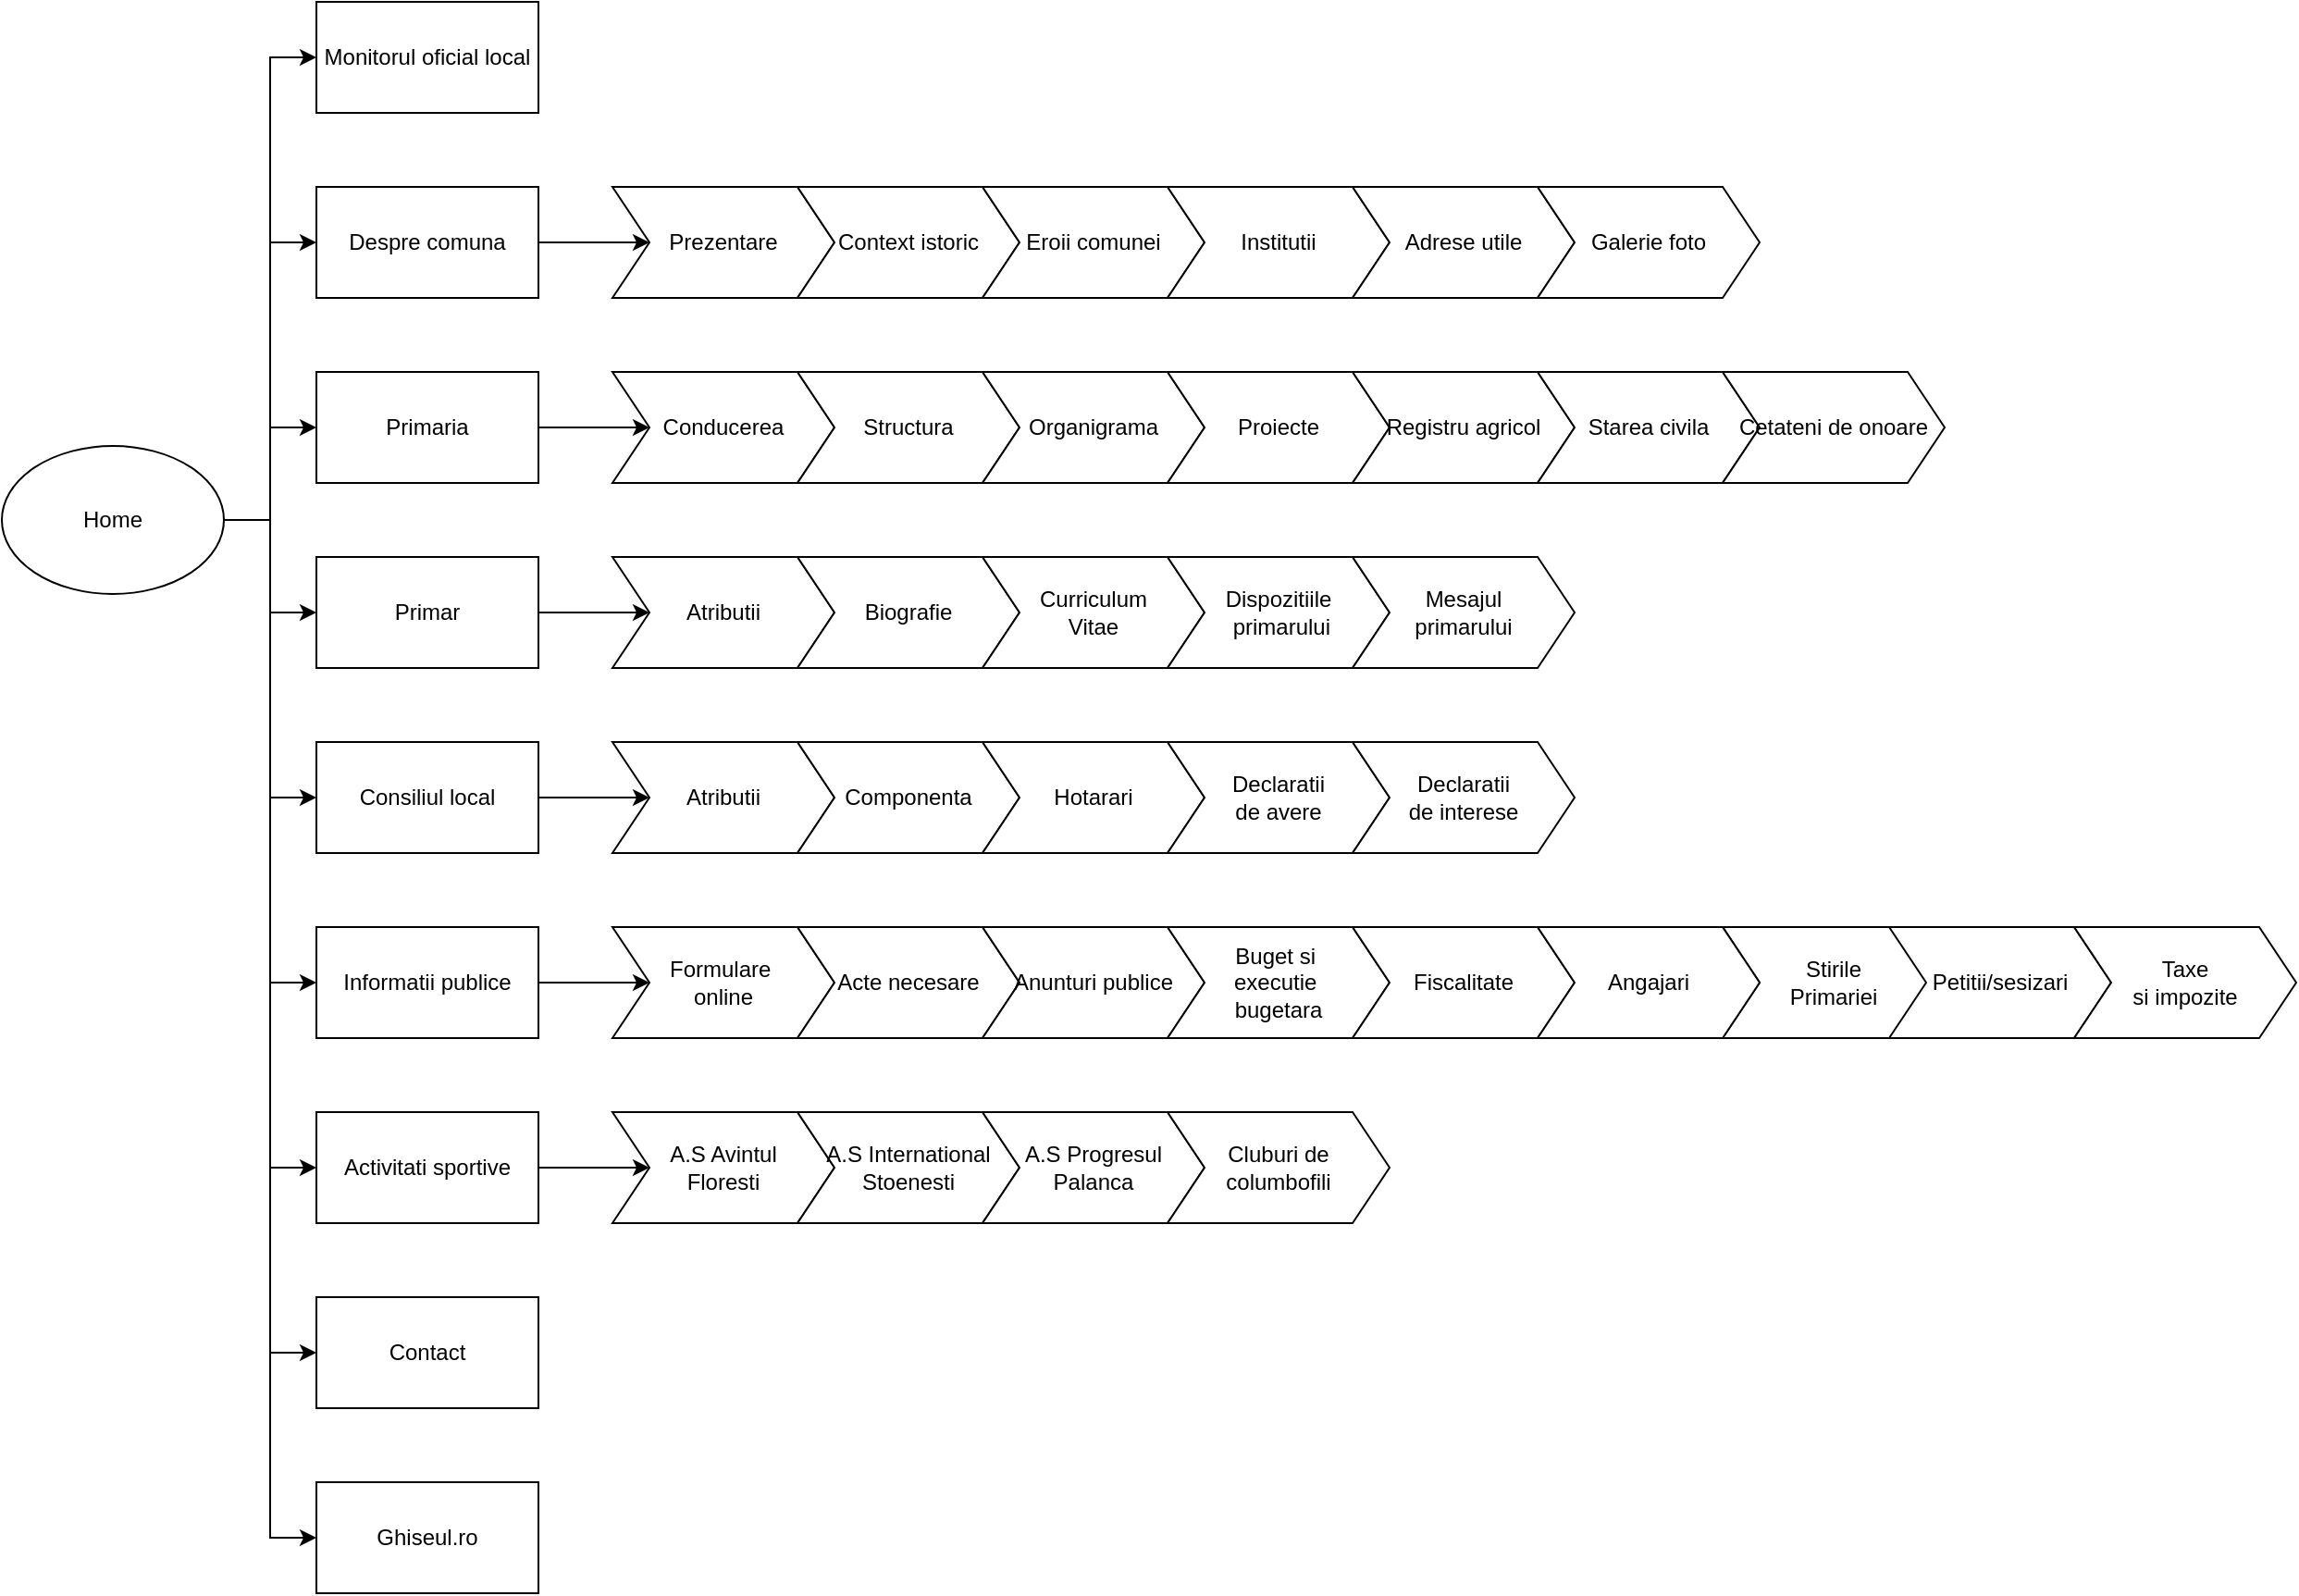 <mxfile version="15.7.0" type="github">
  <diagram id="prtHgNgQTEPvFCAcTncT" name="Page-1">
    <mxGraphModel dx="1335" dy="800" grid="1" gridSize="10" guides="1" tooltips="1" connect="1" arrows="1" fold="1" page="1" pageScale="1" pageWidth="827" pageHeight="1169" math="0" shadow="0">
      <root>
        <mxCell id="0" />
        <mxCell id="1" parent="0" />
        <mxCell id="8VwbSVBexLTumoBQLBj--3" value="Monitorul oficial local" style="rounded=0;whiteSpace=wrap;html=1;" vertex="1" parent="1">
          <mxGeometry x="200" y="120" width="120" height="60" as="geometry" />
        </mxCell>
        <mxCell id="8VwbSVBexLTumoBQLBj--30" style="edgeStyle=orthogonalEdgeStyle;rounded=0;orthogonalLoop=1;jettySize=auto;html=1;exitX=1;exitY=0.5;exitDx=0;exitDy=0;entryX=0;entryY=0.5;entryDx=0;entryDy=0;" edge="1" parent="1" source="8VwbSVBexLTumoBQLBj--4" target="8VwbSVBexLTumoBQLBj--24">
          <mxGeometry relative="1" as="geometry" />
        </mxCell>
        <mxCell id="8VwbSVBexLTumoBQLBj--4" value="Despre comuna" style="rounded=0;whiteSpace=wrap;html=1;" vertex="1" parent="1">
          <mxGeometry x="200" y="220" width="120" height="60" as="geometry" />
        </mxCell>
        <mxCell id="8VwbSVBexLTumoBQLBj--37" style="edgeStyle=orthogonalEdgeStyle;rounded=0;orthogonalLoop=1;jettySize=auto;html=1;exitX=1;exitY=0.5;exitDx=0;exitDy=0;entryX=0;entryY=0.5;entryDx=0;entryDy=0;" edge="1" parent="1" source="8VwbSVBexLTumoBQLBj--5" target="8VwbSVBexLTumoBQLBj--32">
          <mxGeometry relative="1" as="geometry" />
        </mxCell>
        <mxCell id="8VwbSVBexLTumoBQLBj--5" value="Primaria" style="rounded=0;whiteSpace=wrap;html=1;" vertex="1" parent="1">
          <mxGeometry x="200" y="320" width="120" height="60" as="geometry" />
        </mxCell>
        <mxCell id="8VwbSVBexLTumoBQLBj--54" style="edgeStyle=orthogonalEdgeStyle;rounded=0;orthogonalLoop=1;jettySize=auto;html=1;exitX=1;exitY=0.5;exitDx=0;exitDy=0;entryX=0;entryY=0.5;entryDx=0;entryDy=0;" edge="1" parent="1" source="8VwbSVBexLTumoBQLBj--6" target="8VwbSVBexLTumoBQLBj--49">
          <mxGeometry relative="1" as="geometry" />
        </mxCell>
        <mxCell id="8VwbSVBexLTumoBQLBj--6" value="Consiliul local" style="rounded=0;whiteSpace=wrap;html=1;" vertex="1" parent="1">
          <mxGeometry x="200" y="520" width="120" height="60" as="geometry" />
        </mxCell>
        <mxCell id="8VwbSVBexLTumoBQLBj--47" style="edgeStyle=orthogonalEdgeStyle;rounded=0;orthogonalLoop=1;jettySize=auto;html=1;exitX=1;exitY=0.5;exitDx=0;exitDy=0;" edge="1" parent="1" source="8VwbSVBexLTumoBQLBj--7" target="8VwbSVBexLTumoBQLBj--42">
          <mxGeometry relative="1" as="geometry" />
        </mxCell>
        <mxCell id="8VwbSVBexLTumoBQLBj--7" value="Primar" style="rounded=0;whiteSpace=wrap;html=1;" vertex="1" parent="1">
          <mxGeometry x="200" y="420" width="120" height="60" as="geometry" />
        </mxCell>
        <mxCell id="8VwbSVBexLTumoBQLBj--65" style="edgeStyle=orthogonalEdgeStyle;rounded=0;orthogonalLoop=1;jettySize=auto;html=1;exitX=1;exitY=0.5;exitDx=0;exitDy=0;entryX=0;entryY=0.5;entryDx=0;entryDy=0;" edge="1" parent="1" source="8VwbSVBexLTumoBQLBj--8" target="8VwbSVBexLTumoBQLBj--56">
          <mxGeometry relative="1" as="geometry" />
        </mxCell>
        <mxCell id="8VwbSVBexLTumoBQLBj--8" value="Informatii publice" style="rounded=0;whiteSpace=wrap;html=1;" vertex="1" parent="1">
          <mxGeometry x="200" y="620" width="120" height="60" as="geometry" />
        </mxCell>
        <mxCell id="8VwbSVBexLTumoBQLBj--73" style="edgeStyle=orthogonalEdgeStyle;rounded=0;orthogonalLoop=1;jettySize=auto;html=1;exitX=1;exitY=0.5;exitDx=0;exitDy=0;entryX=0;entryY=0.5;entryDx=0;entryDy=0;" edge="1" parent="1" source="8VwbSVBexLTumoBQLBj--9" target="8VwbSVBexLTumoBQLBj--69">
          <mxGeometry relative="1" as="geometry" />
        </mxCell>
        <mxCell id="8VwbSVBexLTumoBQLBj--9" value="Activitati sportive" style="rounded=0;whiteSpace=wrap;html=1;" vertex="1" parent="1">
          <mxGeometry x="200" y="720" width="120" height="60" as="geometry" />
        </mxCell>
        <mxCell id="8VwbSVBexLTumoBQLBj--10" value="Contact" style="rounded=0;whiteSpace=wrap;html=1;" vertex="1" parent="1">
          <mxGeometry x="200" y="820" width="120" height="60" as="geometry" />
        </mxCell>
        <mxCell id="8VwbSVBexLTumoBQLBj--15" style="edgeStyle=orthogonalEdgeStyle;rounded=0;orthogonalLoop=1;jettySize=auto;html=1;exitX=1;exitY=0.5;exitDx=0;exitDy=0;entryX=0;entryY=0.5;entryDx=0;entryDy=0;" edge="1" parent="1" source="8VwbSVBexLTumoBQLBj--12" target="8VwbSVBexLTumoBQLBj--3">
          <mxGeometry relative="1" as="geometry" />
        </mxCell>
        <mxCell id="8VwbSVBexLTumoBQLBj--17" style="edgeStyle=orthogonalEdgeStyle;rounded=0;orthogonalLoop=1;jettySize=auto;html=1;exitX=1;exitY=0.5;exitDx=0;exitDy=0;entryX=0;entryY=0.5;entryDx=0;entryDy=0;" edge="1" parent="1" source="8VwbSVBexLTumoBQLBj--12" target="8VwbSVBexLTumoBQLBj--4">
          <mxGeometry relative="1" as="geometry" />
        </mxCell>
        <mxCell id="8VwbSVBexLTumoBQLBj--18" style="edgeStyle=orthogonalEdgeStyle;rounded=0;orthogonalLoop=1;jettySize=auto;html=1;exitX=1;exitY=0.5;exitDx=0;exitDy=0;" edge="1" parent="1" source="8VwbSVBexLTumoBQLBj--12" target="8VwbSVBexLTumoBQLBj--5">
          <mxGeometry relative="1" as="geometry" />
        </mxCell>
        <mxCell id="8VwbSVBexLTumoBQLBj--19" style="edgeStyle=orthogonalEdgeStyle;rounded=0;orthogonalLoop=1;jettySize=auto;html=1;exitX=1;exitY=0.5;exitDx=0;exitDy=0;entryX=0;entryY=0.5;entryDx=0;entryDy=0;" edge="1" parent="1" source="8VwbSVBexLTumoBQLBj--12" target="8VwbSVBexLTumoBQLBj--7">
          <mxGeometry relative="1" as="geometry" />
        </mxCell>
        <mxCell id="8VwbSVBexLTumoBQLBj--20" style="edgeStyle=orthogonalEdgeStyle;rounded=0;orthogonalLoop=1;jettySize=auto;html=1;exitX=1;exitY=0.5;exitDx=0;exitDy=0;entryX=0;entryY=0.5;entryDx=0;entryDy=0;" edge="1" parent="1" source="8VwbSVBexLTumoBQLBj--12" target="8VwbSVBexLTumoBQLBj--6">
          <mxGeometry relative="1" as="geometry" />
        </mxCell>
        <mxCell id="8VwbSVBexLTumoBQLBj--21" style="edgeStyle=orthogonalEdgeStyle;rounded=0;orthogonalLoop=1;jettySize=auto;html=1;exitX=1;exitY=0.5;exitDx=0;exitDy=0;entryX=0;entryY=0.5;entryDx=0;entryDy=0;" edge="1" parent="1" source="8VwbSVBexLTumoBQLBj--12" target="8VwbSVBexLTumoBQLBj--8">
          <mxGeometry relative="1" as="geometry" />
        </mxCell>
        <mxCell id="8VwbSVBexLTumoBQLBj--22" style="edgeStyle=orthogonalEdgeStyle;rounded=0;orthogonalLoop=1;jettySize=auto;html=1;exitX=1;exitY=0.5;exitDx=0;exitDy=0;entryX=0;entryY=0.5;entryDx=0;entryDy=0;" edge="1" parent="1" source="8VwbSVBexLTumoBQLBj--12" target="8VwbSVBexLTumoBQLBj--9">
          <mxGeometry relative="1" as="geometry" />
        </mxCell>
        <mxCell id="8VwbSVBexLTumoBQLBj--23" style="edgeStyle=orthogonalEdgeStyle;rounded=0;orthogonalLoop=1;jettySize=auto;html=1;exitX=1;exitY=0.5;exitDx=0;exitDy=0;entryX=0;entryY=0.5;entryDx=0;entryDy=0;" edge="1" parent="1" source="8VwbSVBexLTumoBQLBj--12" target="8VwbSVBexLTumoBQLBj--10">
          <mxGeometry relative="1" as="geometry" />
        </mxCell>
        <mxCell id="8VwbSVBexLTumoBQLBj--68" style="edgeStyle=orthogonalEdgeStyle;rounded=0;orthogonalLoop=1;jettySize=auto;html=1;exitX=1;exitY=0.5;exitDx=0;exitDy=0;entryX=0;entryY=0.5;entryDx=0;entryDy=0;" edge="1" parent="1" source="8VwbSVBexLTumoBQLBj--12" target="8VwbSVBexLTumoBQLBj--67">
          <mxGeometry relative="1" as="geometry" />
        </mxCell>
        <mxCell id="8VwbSVBexLTumoBQLBj--12" value="Home" style="ellipse;whiteSpace=wrap;html=1;" vertex="1" parent="1">
          <mxGeometry x="30" y="360" width="120" height="80" as="geometry" />
        </mxCell>
        <mxCell id="8VwbSVBexLTumoBQLBj--24" value="Prezentare" style="shape=step;perimeter=stepPerimeter;whiteSpace=wrap;html=1;fixedSize=1;" vertex="1" parent="1">
          <mxGeometry x="360" y="220" width="120" height="60" as="geometry" />
        </mxCell>
        <mxCell id="8VwbSVBexLTumoBQLBj--25" value="Context istoric" style="shape=step;perimeter=stepPerimeter;whiteSpace=wrap;html=1;fixedSize=1;" vertex="1" parent="1">
          <mxGeometry x="460" y="220" width="120" height="60" as="geometry" />
        </mxCell>
        <mxCell id="8VwbSVBexLTumoBQLBj--26" value="Eroii comunei" style="shape=step;perimeter=stepPerimeter;whiteSpace=wrap;html=1;fixedSize=1;" vertex="1" parent="1">
          <mxGeometry x="560" y="220" width="120" height="60" as="geometry" />
        </mxCell>
        <mxCell id="8VwbSVBexLTumoBQLBj--27" value="Institutii&lt;br&gt;" style="shape=step;perimeter=stepPerimeter;whiteSpace=wrap;html=1;fixedSize=1;" vertex="1" parent="1">
          <mxGeometry x="660" y="220" width="120" height="60" as="geometry" />
        </mxCell>
        <mxCell id="8VwbSVBexLTumoBQLBj--28" value="Adrese utile" style="shape=step;perimeter=stepPerimeter;whiteSpace=wrap;html=1;fixedSize=1;" vertex="1" parent="1">
          <mxGeometry x="760" y="220" width="120" height="60" as="geometry" />
        </mxCell>
        <mxCell id="8VwbSVBexLTumoBQLBj--29" value="Galerie foto" style="shape=step;perimeter=stepPerimeter;whiteSpace=wrap;html=1;fixedSize=1;" vertex="1" parent="1">
          <mxGeometry x="860" y="220" width="120" height="60" as="geometry" />
        </mxCell>
        <mxCell id="8VwbSVBexLTumoBQLBj--32" value="Conducerea" style="shape=step;perimeter=stepPerimeter;whiteSpace=wrap;html=1;fixedSize=1;" vertex="1" parent="1">
          <mxGeometry x="360" y="320" width="120" height="60" as="geometry" />
        </mxCell>
        <mxCell id="8VwbSVBexLTumoBQLBj--33" value="Structura" style="shape=step;perimeter=stepPerimeter;whiteSpace=wrap;html=1;fixedSize=1;" vertex="1" parent="1">
          <mxGeometry x="460" y="320" width="120" height="60" as="geometry" />
        </mxCell>
        <mxCell id="8VwbSVBexLTumoBQLBj--34" value="Organigrama" style="shape=step;perimeter=stepPerimeter;whiteSpace=wrap;html=1;fixedSize=1;" vertex="1" parent="1">
          <mxGeometry x="560" y="320" width="120" height="60" as="geometry" />
        </mxCell>
        <mxCell id="8VwbSVBexLTumoBQLBj--35" value="Proiecte" style="shape=step;perimeter=stepPerimeter;whiteSpace=wrap;html=1;fixedSize=1;" vertex="1" parent="1">
          <mxGeometry x="660" y="320" width="120" height="60" as="geometry" />
        </mxCell>
        <mxCell id="8VwbSVBexLTumoBQLBj--36" value="Registru agricol" style="shape=step;perimeter=stepPerimeter;whiteSpace=wrap;html=1;fixedSize=1;" vertex="1" parent="1">
          <mxGeometry x="760" y="320" width="120" height="60" as="geometry" />
        </mxCell>
        <mxCell id="8VwbSVBexLTumoBQLBj--38" value="Starea civila" style="shape=step;perimeter=stepPerimeter;whiteSpace=wrap;html=1;fixedSize=1;" vertex="1" parent="1">
          <mxGeometry x="860" y="320" width="120" height="60" as="geometry" />
        </mxCell>
        <mxCell id="8VwbSVBexLTumoBQLBj--39" value="Cetateni de onoare" style="shape=step;perimeter=stepPerimeter;whiteSpace=wrap;html=1;fixedSize=1;" vertex="1" parent="1">
          <mxGeometry x="960" y="320" width="120" height="60" as="geometry" />
        </mxCell>
        <mxCell id="8VwbSVBexLTumoBQLBj--42" value="Atributii" style="shape=step;perimeter=stepPerimeter;whiteSpace=wrap;html=1;fixedSize=1;" vertex="1" parent="1">
          <mxGeometry x="360" y="420" width="120" height="60" as="geometry" />
        </mxCell>
        <mxCell id="8VwbSVBexLTumoBQLBj--43" value="Biografie" style="shape=step;perimeter=stepPerimeter;whiteSpace=wrap;html=1;fixedSize=1;" vertex="1" parent="1">
          <mxGeometry x="460" y="420" width="120" height="60" as="geometry" />
        </mxCell>
        <mxCell id="8VwbSVBexLTumoBQLBj--44" value="Curriculum &lt;br&gt;Vitae" style="shape=step;perimeter=stepPerimeter;whiteSpace=wrap;html=1;fixedSize=1;" vertex="1" parent="1">
          <mxGeometry x="560" y="420" width="120" height="60" as="geometry" />
        </mxCell>
        <mxCell id="8VwbSVBexLTumoBQLBj--45" value="Dispozitiile&lt;br&gt;&amp;nbsp;primarului&lt;br&gt;" style="shape=step;perimeter=stepPerimeter;whiteSpace=wrap;html=1;fixedSize=1;" vertex="1" parent="1">
          <mxGeometry x="660" y="420" width="120" height="60" as="geometry" />
        </mxCell>
        <mxCell id="8VwbSVBexLTumoBQLBj--46" value="Mesajul&lt;br&gt;primarului&lt;br&gt;" style="shape=step;perimeter=stepPerimeter;whiteSpace=wrap;html=1;fixedSize=1;" vertex="1" parent="1">
          <mxGeometry x="760" y="420" width="120" height="60" as="geometry" />
        </mxCell>
        <mxCell id="8VwbSVBexLTumoBQLBj--49" value="Atributii" style="shape=step;perimeter=stepPerimeter;whiteSpace=wrap;html=1;fixedSize=1;" vertex="1" parent="1">
          <mxGeometry x="360" y="520" width="120" height="60" as="geometry" />
        </mxCell>
        <mxCell id="8VwbSVBexLTumoBQLBj--50" value="Componenta" style="shape=step;perimeter=stepPerimeter;whiteSpace=wrap;html=1;fixedSize=1;" vertex="1" parent="1">
          <mxGeometry x="460" y="520" width="120" height="60" as="geometry" />
        </mxCell>
        <mxCell id="8VwbSVBexLTumoBQLBj--51" value="Hotarari" style="shape=step;perimeter=stepPerimeter;whiteSpace=wrap;html=1;fixedSize=1;" vertex="1" parent="1">
          <mxGeometry x="560" y="520" width="120" height="60" as="geometry" />
        </mxCell>
        <mxCell id="8VwbSVBexLTumoBQLBj--52" value="Declaratii &lt;br&gt;de avere" style="shape=step;perimeter=stepPerimeter;whiteSpace=wrap;html=1;fixedSize=1;" vertex="1" parent="1">
          <mxGeometry x="660" y="520" width="120" height="60" as="geometry" />
        </mxCell>
        <mxCell id="8VwbSVBexLTumoBQLBj--53" value="Declaratii &lt;br&gt;de interese" style="shape=step;perimeter=stepPerimeter;whiteSpace=wrap;html=1;fixedSize=1;" vertex="1" parent="1">
          <mxGeometry x="760" y="520" width="120" height="60" as="geometry" />
        </mxCell>
        <mxCell id="8VwbSVBexLTumoBQLBj--56" value="Formulare&amp;nbsp;&lt;br&gt;online" style="shape=step;perimeter=stepPerimeter;whiteSpace=wrap;html=1;fixedSize=1;" vertex="1" parent="1">
          <mxGeometry x="360" y="620" width="120" height="60" as="geometry" />
        </mxCell>
        <mxCell id="8VwbSVBexLTumoBQLBj--57" value="Acte necesare" style="shape=step;perimeter=stepPerimeter;whiteSpace=wrap;html=1;fixedSize=1;" vertex="1" parent="1">
          <mxGeometry x="460" y="620" width="120" height="60" as="geometry" />
        </mxCell>
        <mxCell id="8VwbSVBexLTumoBQLBj--58" value="Anunturi publice" style="shape=step;perimeter=stepPerimeter;whiteSpace=wrap;html=1;fixedSize=1;" vertex="1" parent="1">
          <mxGeometry x="560" y="620" width="120" height="60" as="geometry" />
        </mxCell>
        <mxCell id="8VwbSVBexLTumoBQLBj--59" value="Buget si&amp;nbsp;&lt;br&gt;executie&amp;nbsp;&lt;br&gt;bugetara" style="shape=step;perimeter=stepPerimeter;whiteSpace=wrap;html=1;fixedSize=1;" vertex="1" parent="1">
          <mxGeometry x="660" y="620" width="120" height="60" as="geometry" />
        </mxCell>
        <mxCell id="8VwbSVBexLTumoBQLBj--60" value="Fiscalitate" style="shape=step;perimeter=stepPerimeter;whiteSpace=wrap;html=1;fixedSize=1;" vertex="1" parent="1">
          <mxGeometry x="760" y="620" width="120" height="60" as="geometry" />
        </mxCell>
        <mxCell id="8VwbSVBexLTumoBQLBj--61" value="Stirile &lt;br&gt;Primariei" style="shape=step;perimeter=stepPerimeter;whiteSpace=wrap;html=1;fixedSize=1;" vertex="1" parent="1">
          <mxGeometry x="960" y="620" width="120" height="60" as="geometry" />
        </mxCell>
        <mxCell id="8VwbSVBexLTumoBQLBj--62" value="Angajari" style="shape=step;perimeter=stepPerimeter;whiteSpace=wrap;html=1;fixedSize=1;" vertex="1" parent="1">
          <mxGeometry x="860" y="620" width="120" height="60" as="geometry" />
        </mxCell>
        <mxCell id="8VwbSVBexLTumoBQLBj--63" value="Petitii/sesizari" style="shape=step;perimeter=stepPerimeter;whiteSpace=wrap;html=1;fixedSize=1;" vertex="1" parent="1">
          <mxGeometry x="1050" y="620" width="120" height="60" as="geometry" />
        </mxCell>
        <mxCell id="8VwbSVBexLTumoBQLBj--64" value="Taxe &lt;br&gt;si impozite" style="shape=step;perimeter=stepPerimeter;whiteSpace=wrap;html=1;fixedSize=1;" vertex="1" parent="1">
          <mxGeometry x="1150" y="620" width="120" height="60" as="geometry" />
        </mxCell>
        <mxCell id="8VwbSVBexLTumoBQLBj--67" value="Ghiseul.ro" style="rounded=0;whiteSpace=wrap;html=1;" vertex="1" parent="1">
          <mxGeometry x="200" y="920" width="120" height="60" as="geometry" />
        </mxCell>
        <mxCell id="8VwbSVBexLTumoBQLBj--69" value="A.S Avintul&lt;br&gt;Floresti" style="shape=step;perimeter=stepPerimeter;whiteSpace=wrap;html=1;fixedSize=1;" vertex="1" parent="1">
          <mxGeometry x="360" y="720" width="120" height="60" as="geometry" />
        </mxCell>
        <mxCell id="8VwbSVBexLTumoBQLBj--70" value="A.S International&lt;br&gt;Stoenesti" style="shape=step;perimeter=stepPerimeter;whiteSpace=wrap;html=1;fixedSize=1;" vertex="1" parent="1">
          <mxGeometry x="460" y="720" width="120" height="60" as="geometry" />
        </mxCell>
        <mxCell id="8VwbSVBexLTumoBQLBj--71" value="A.S Progresul&lt;br&gt;Palanca&lt;br&gt;" style="shape=step;perimeter=stepPerimeter;whiteSpace=wrap;html=1;fixedSize=1;" vertex="1" parent="1">
          <mxGeometry x="560" y="720" width="120" height="60" as="geometry" />
        </mxCell>
        <mxCell id="8VwbSVBexLTumoBQLBj--72" value="Cluburi de&lt;br&gt;columbofili" style="shape=step;perimeter=stepPerimeter;whiteSpace=wrap;html=1;fixedSize=1;" vertex="1" parent="1">
          <mxGeometry x="660" y="720" width="120" height="60" as="geometry" />
        </mxCell>
      </root>
    </mxGraphModel>
  </diagram>
</mxfile>
